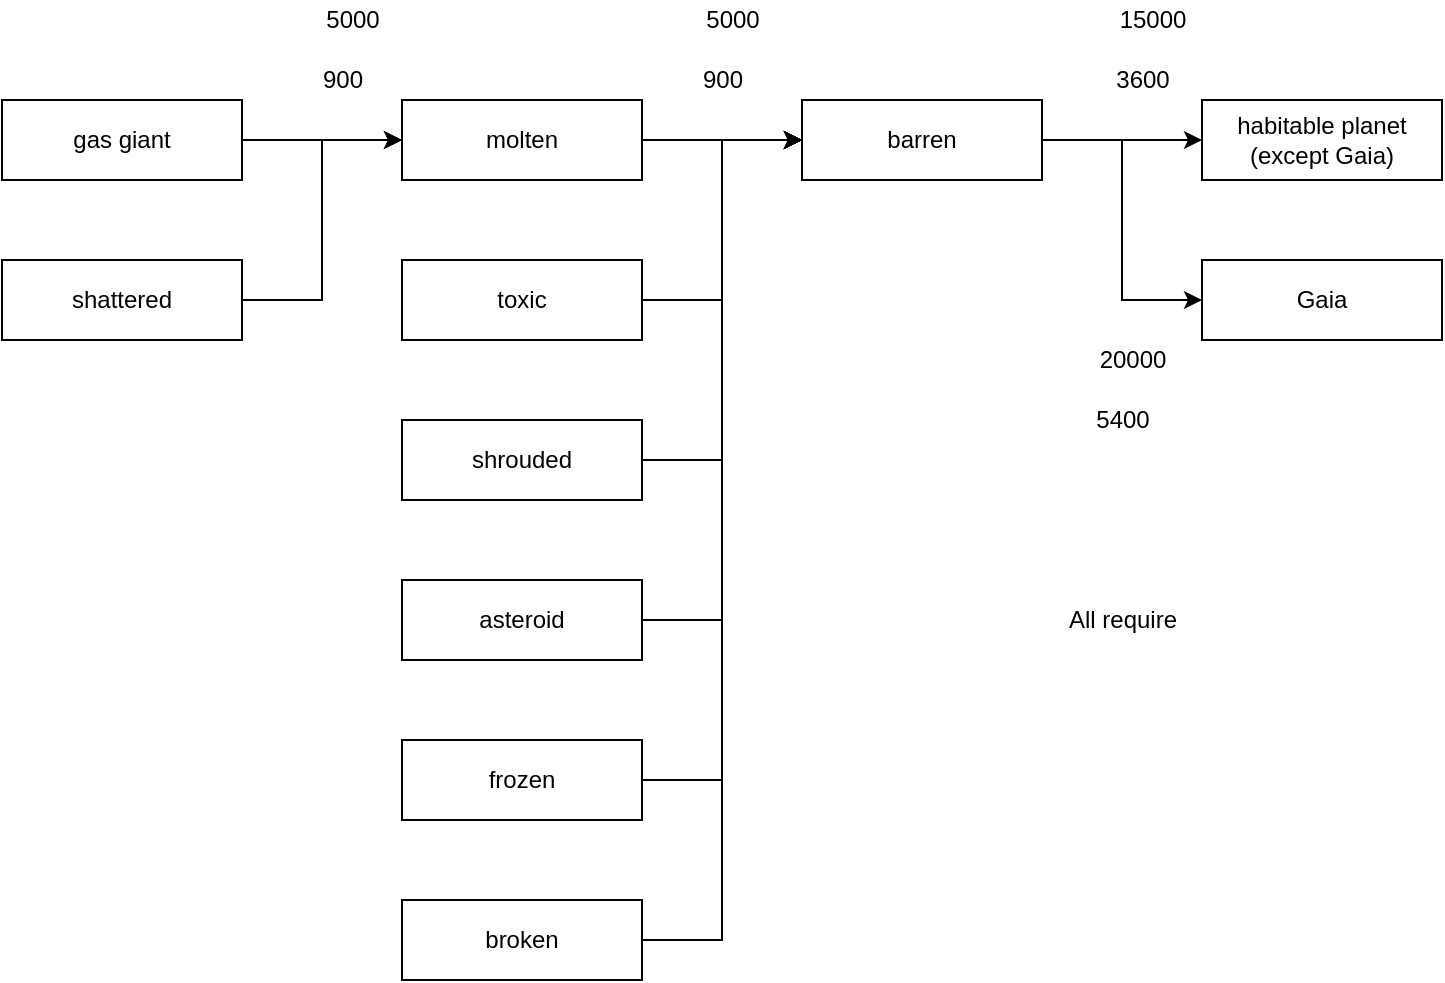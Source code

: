 <mxfile version="14.2.3"><diagram id="231Sdd0AeHmOMW6qXB8L" name="Page-1"><mxGraphModel dx="1038" dy="531" grid="1" gridSize="10" guides="1" tooltips="1" connect="1" arrows="1" fold="1" page="1" pageScale="1" pageWidth="850" pageHeight="1100" math="0" shadow="0"><root><mxCell id="0"/><mxCell id="1" parent="0"/><mxCell id="UAnQSdDz9gMNTb4w9QAZ-7" style="edgeStyle=orthogonalEdgeStyle;rounded=0;orthogonalLoop=1;jettySize=auto;html=1;" edge="1" parent="1" source="UAnQSdDz9gMNTb4w9QAZ-1" target="UAnQSdDz9gMNTb4w9QAZ-3"><mxGeometry relative="1" as="geometry"/></mxCell><mxCell id="UAnQSdDz9gMNTb4w9QAZ-1" value="gas giant" style="rounded=0;whiteSpace=wrap;html=1;" vertex="1" parent="1"><mxGeometry x="40" y="80" width="120" height="40" as="geometry"/></mxCell><mxCell id="UAnQSdDz9gMNTb4w9QAZ-8" style="edgeStyle=orthogonalEdgeStyle;rounded=0;orthogonalLoop=1;jettySize=auto;html=1;" edge="1" parent="1" source="UAnQSdDz9gMNTb4w9QAZ-2" target="UAnQSdDz9gMNTb4w9QAZ-3"><mxGeometry relative="1" as="geometry"><Array as="points"><mxPoint x="200" y="180"/><mxPoint x="200" y="100"/></Array></mxGeometry></mxCell><mxCell id="UAnQSdDz9gMNTb4w9QAZ-2" value="shattered" style="rounded=0;whiteSpace=wrap;html=1;" vertex="1" parent="1"><mxGeometry x="40" y="160" width="120" height="40" as="geometry"/></mxCell><mxCell id="UAnQSdDz9gMNTb4w9QAZ-13" style="edgeStyle=orthogonalEdgeStyle;rounded=0;orthogonalLoop=1;jettySize=auto;html=1;" edge="1" parent="1" source="UAnQSdDz9gMNTb4w9QAZ-3" target="UAnQSdDz9gMNTb4w9QAZ-12"><mxGeometry relative="1" as="geometry"/></mxCell><mxCell id="UAnQSdDz9gMNTb4w9QAZ-3" value="molten" style="rounded=0;whiteSpace=wrap;html=1;" vertex="1" parent="1"><mxGeometry x="240" y="80" width="120" height="40" as="geometry"/></mxCell><mxCell id="UAnQSdDz9gMNTb4w9QAZ-14" style="edgeStyle=orthogonalEdgeStyle;rounded=0;orthogonalLoop=1;jettySize=auto;html=1;" edge="1" parent="1" source="UAnQSdDz9gMNTb4w9QAZ-5" target="UAnQSdDz9gMNTb4w9QAZ-12"><mxGeometry relative="1" as="geometry"><Array as="points"><mxPoint x="400" y="180"/><mxPoint x="400" y="100"/></Array></mxGeometry></mxCell><mxCell id="UAnQSdDz9gMNTb4w9QAZ-5" value="toxic" style="rounded=0;whiteSpace=wrap;html=1;" vertex="1" parent="1"><mxGeometry x="240" y="160" width="120" height="40" as="geometry"/></mxCell><mxCell id="UAnQSdDz9gMNTb4w9QAZ-16" style="edgeStyle=orthogonalEdgeStyle;rounded=0;orthogonalLoop=1;jettySize=auto;html=1;" edge="1" parent="1" source="UAnQSdDz9gMNTb4w9QAZ-6" target="UAnQSdDz9gMNTb4w9QAZ-12"><mxGeometry relative="1" as="geometry"><Array as="points"><mxPoint x="400" y="260"/><mxPoint x="400" y="100"/></Array></mxGeometry></mxCell><mxCell id="UAnQSdDz9gMNTb4w9QAZ-6" value="shrouded" style="rounded=0;whiteSpace=wrap;html=1;" vertex="1" parent="1"><mxGeometry x="240" y="240" width="120" height="40" as="geometry"/></mxCell><mxCell id="UAnQSdDz9gMNTb4w9QAZ-17" style="edgeStyle=orthogonalEdgeStyle;rounded=0;orthogonalLoop=1;jettySize=auto;html=1;" edge="1" parent="1" source="UAnQSdDz9gMNTb4w9QAZ-9" target="UAnQSdDz9gMNTb4w9QAZ-12"><mxGeometry relative="1" as="geometry"><Array as="points"><mxPoint x="400" y="340"/><mxPoint x="400" y="100"/></Array></mxGeometry></mxCell><mxCell id="UAnQSdDz9gMNTb4w9QAZ-9" value="asteroid" style="rounded=0;whiteSpace=wrap;html=1;" vertex="1" parent="1"><mxGeometry x="240" y="320" width="120" height="40" as="geometry"/></mxCell><mxCell id="UAnQSdDz9gMNTb4w9QAZ-18" style="edgeStyle=orthogonalEdgeStyle;rounded=0;orthogonalLoop=1;jettySize=auto;html=1;" edge="1" parent="1" source="UAnQSdDz9gMNTb4w9QAZ-10" target="UAnQSdDz9gMNTb4w9QAZ-12"><mxGeometry relative="1" as="geometry"><Array as="points"><mxPoint x="400" y="420"/><mxPoint x="400" y="100"/></Array></mxGeometry></mxCell><mxCell id="UAnQSdDz9gMNTb4w9QAZ-10" value="frozen" style="rounded=0;whiteSpace=wrap;html=1;" vertex="1" parent="1"><mxGeometry x="240" y="400" width="120" height="40" as="geometry"/></mxCell><mxCell id="UAnQSdDz9gMNTb4w9QAZ-19" style="edgeStyle=orthogonalEdgeStyle;rounded=0;orthogonalLoop=1;jettySize=auto;html=1;" edge="1" parent="1" source="UAnQSdDz9gMNTb4w9QAZ-11" target="UAnQSdDz9gMNTb4w9QAZ-12"><mxGeometry relative="1" as="geometry"><Array as="points"><mxPoint x="400" y="500"/><mxPoint x="400" y="100"/></Array></mxGeometry></mxCell><mxCell id="UAnQSdDz9gMNTb4w9QAZ-11" value="broken" style="rounded=0;whiteSpace=wrap;html=1;" vertex="1" parent="1"><mxGeometry x="240" y="480" width="120" height="40" as="geometry"/></mxCell><mxCell id="UAnQSdDz9gMNTb4w9QAZ-21" style="edgeStyle=orthogonalEdgeStyle;rounded=0;orthogonalLoop=1;jettySize=auto;html=1;" edge="1" parent="1" source="UAnQSdDz9gMNTb4w9QAZ-12" target="UAnQSdDz9gMNTb4w9QAZ-20"><mxGeometry relative="1" as="geometry"/></mxCell><mxCell id="UAnQSdDz9gMNTb4w9QAZ-23" style="edgeStyle=orthogonalEdgeStyle;rounded=0;orthogonalLoop=1;jettySize=auto;html=1;entryX=0;entryY=0.5;entryDx=0;entryDy=0;" edge="1" parent="1" source="UAnQSdDz9gMNTb4w9QAZ-12" target="UAnQSdDz9gMNTb4w9QAZ-22"><mxGeometry relative="1" as="geometry"/></mxCell><mxCell id="UAnQSdDz9gMNTb4w9QAZ-12" value="barren" style="rounded=0;whiteSpace=wrap;html=1;" vertex="1" parent="1"><mxGeometry x="440" y="80" width="120" height="40" as="geometry"/></mxCell><mxCell id="UAnQSdDz9gMNTb4w9QAZ-20" value="&lt;div&gt;habitable planet&lt;/div&gt;&lt;div&gt;(except Gaia)&lt;br&gt;&lt;/div&gt;" style="rounded=0;whiteSpace=wrap;html=1;" vertex="1" parent="1"><mxGeometry x="640" y="80" width="120" height="40" as="geometry"/></mxCell><mxCell id="UAnQSdDz9gMNTb4w9QAZ-22" value="Gaia" style="rounded=0;whiteSpace=wrap;html=1;" vertex="1" parent="1"><mxGeometry x="640" y="160" width="120" height="40" as="geometry"/></mxCell><mxCell id="UAnQSdDz9gMNTb4w9QAZ-24" value="" style="shape=image;verticalLabelPosition=bottom;labelBackgroundColor=#ffffff;verticalAlign=top;aspect=fixed;imageAspect=0;image=https://stellaris.paradoxwikis.com/images/5/58/Energy_Credits.png;" vertex="1" parent="1"><mxGeometry x="170" y="30" width="22" height="22" as="geometry"/></mxCell><mxCell id="UAnQSdDz9gMNTb4w9QAZ-25" value="" style="shape=image;verticalLabelPosition=bottom;labelBackgroundColor=#ffffff;verticalAlign=top;aspect=fixed;imageAspect=0;image=https://stellaris.paradoxwikis.com/images/0/08/Time.png;" vertex="1" parent="1"><mxGeometry x="170" y="60" width="20" height="20" as="geometry"/></mxCell><mxCell id="UAnQSdDz9gMNTb4w9QAZ-26" value="5000" style="text;html=1;align=center;verticalAlign=middle;resizable=0;points=[];autosize=1;" vertex="1" parent="1"><mxGeometry x="190" y="30" width="50" height="20" as="geometry"/></mxCell><mxCell id="UAnQSdDz9gMNTb4w9QAZ-27" value="900" style="text;html=1;align=center;verticalAlign=middle;resizable=0;points=[];autosize=1;" vertex="1" parent="1"><mxGeometry x="190" y="60" width="40" height="20" as="geometry"/></mxCell><mxCell id="UAnQSdDz9gMNTb4w9QAZ-28" value="" style="shape=image;verticalLabelPosition=bottom;labelBackgroundColor=#ffffff;verticalAlign=top;aspect=fixed;imageAspect=0;image=https://stellaris.paradoxwikis.com/images/5/58/Energy_Credits.png;" vertex="1" parent="1"><mxGeometry x="360" y="30" width="22" height="22" as="geometry"/></mxCell><mxCell id="UAnQSdDz9gMNTb4w9QAZ-29" value="" style="shape=image;verticalLabelPosition=bottom;labelBackgroundColor=#ffffff;verticalAlign=top;aspect=fixed;imageAspect=0;image=https://stellaris.paradoxwikis.com/images/0/08/Time.png;" vertex="1" parent="1"><mxGeometry x="360" y="60" width="20" height="20" as="geometry"/></mxCell><mxCell id="UAnQSdDz9gMNTb4w9QAZ-30" value="5000" style="text;html=1;align=center;verticalAlign=middle;resizable=0;points=[];autosize=1;" vertex="1" parent="1"><mxGeometry x="380" y="30" width="50" height="20" as="geometry"/></mxCell><mxCell id="UAnQSdDz9gMNTb4w9QAZ-31" value="900" style="text;html=1;align=center;verticalAlign=middle;resizable=0;points=[];autosize=1;" vertex="1" parent="1"><mxGeometry x="380" y="60" width="40" height="20" as="geometry"/></mxCell><mxCell id="UAnQSdDz9gMNTb4w9QAZ-32" value="" style="shape=image;verticalLabelPosition=bottom;labelBackgroundColor=#ffffff;verticalAlign=top;aspect=fixed;imageAspect=0;image=https://stellaris.paradoxwikis.com/images/5/58/Energy_Credits.png;" vertex="1" parent="1"><mxGeometry x="570" y="30" width="22" height="22" as="geometry"/></mxCell><mxCell id="UAnQSdDz9gMNTb4w9QAZ-33" value="" style="shape=image;verticalLabelPosition=bottom;labelBackgroundColor=#ffffff;verticalAlign=top;aspect=fixed;imageAspect=0;image=https://stellaris.paradoxwikis.com/images/0/08/Time.png;" vertex="1" parent="1"><mxGeometry x="570" y="60" width="20" height="20" as="geometry"/></mxCell><mxCell id="UAnQSdDz9gMNTb4w9QAZ-34" value="15000" style="text;html=1;align=center;verticalAlign=middle;resizable=0;points=[];autosize=1;" vertex="1" parent="1"><mxGeometry x="590" y="30" width="50" height="20" as="geometry"/></mxCell><mxCell id="UAnQSdDz9gMNTb4w9QAZ-35" value="3600" style="text;html=1;align=center;verticalAlign=middle;resizable=0;points=[];autosize=1;" vertex="1" parent="1"><mxGeometry x="585" y="60" width="50" height="20" as="geometry"/></mxCell><mxCell id="UAnQSdDz9gMNTb4w9QAZ-36" value="" style="shape=image;verticalLabelPosition=bottom;labelBackgroundColor=#ffffff;verticalAlign=top;aspect=fixed;imageAspect=0;image=https://stellaris.paradoxwikis.com/images/5/58/Energy_Credits.png;" vertex="1" parent="1"><mxGeometry x="560" y="200" width="22" height="22" as="geometry"/></mxCell><mxCell id="UAnQSdDz9gMNTb4w9QAZ-37" value="" style="shape=image;verticalLabelPosition=bottom;labelBackgroundColor=#ffffff;verticalAlign=top;aspect=fixed;imageAspect=0;image=https://stellaris.paradoxwikis.com/images/0/08/Time.png;" vertex="1" parent="1"><mxGeometry x="560" y="230" width="20" height="20" as="geometry"/></mxCell><mxCell id="UAnQSdDz9gMNTb4w9QAZ-38" value="20000" style="text;html=1;align=center;verticalAlign=middle;resizable=0;points=[];autosize=1;" vertex="1" parent="1"><mxGeometry x="580" y="200" width="50" height="20" as="geometry"/></mxCell><mxCell id="UAnQSdDz9gMNTb4w9QAZ-39" value="5400" style="text;html=1;align=center;verticalAlign=middle;resizable=0;points=[];autosize=1;" vertex="1" parent="1"><mxGeometry x="575" y="230" width="50" height="20" as="geometry"/></mxCell><mxCell id="UAnQSdDz9gMNTb4w9QAZ-40" value="" style="shape=image;verticalLabelPosition=bottom;labelBackgroundColor=#ffffff;verticalAlign=top;aspect=fixed;imageAspect=0;image=https://stellaris.paradoxwikis.com/images/e/e1/Tech_climate_restoration.png;" vertex="1" parent="1"><mxGeometry x="640" y="320" width="40" height="40" as="geometry"/></mxCell><mxCell id="UAnQSdDz9gMNTb4w9QAZ-41" value="All require" style="text;html=1;align=center;verticalAlign=middle;resizable=0;points=[];autosize=1;" vertex="1" parent="1"><mxGeometry x="560" y="330" width="80" height="20" as="geometry"/></mxCell></root></mxGraphModel></diagram></mxfile>